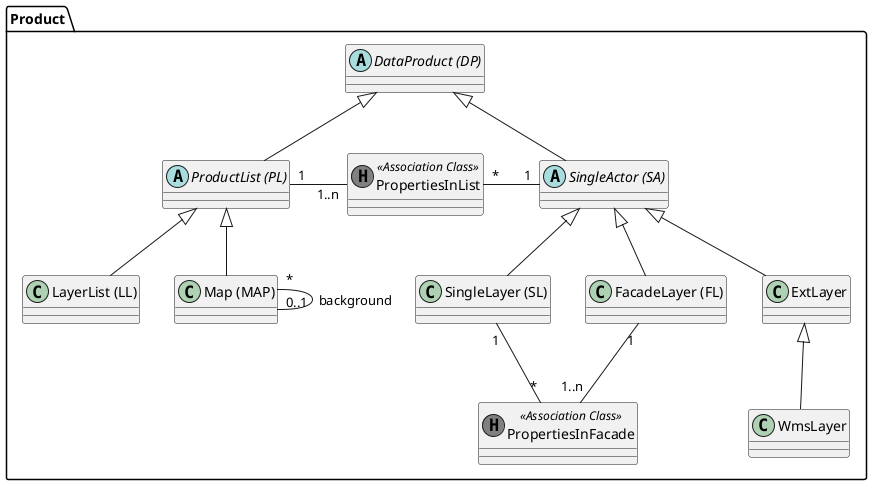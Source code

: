 @startuml
package Product {
  abstract class "DataProduct (DP)" as dp

  abstract class "ProductList (PL)" as pl
  class "LayerList (LL)" as ll
  class "Map (MAP)" as map

  abstract class "SingleActor (SA)" as sa
  class "FacadeLayer (FL)" as fl
  class "SingleLayer (SL)" as sl
  class "ExtLayer" as el
  class "WmsLayer" as wl

  class "PropertiesInFacade" as pif << (H, grey) Association Class >>
  class "PropertiesInList" as pil << (H, grey) Association Class >>

  dp <|-- pl

  pl <|-- ll
  pl <|-- map

  dp <|-- sa

  sa <|-- sl
  sa <|-- fl
  sa <|-- el

  el <|-- wl

  pl "1" -right- "1..n" pil : "      "
  pil "*" -right- "1" sa : "      "

  map "*" -- "0..1" map : "background"

  fl "1" -- "1..n" pif : "      "
  pif "*" -up- "1" sl : "      "
}
@enduml